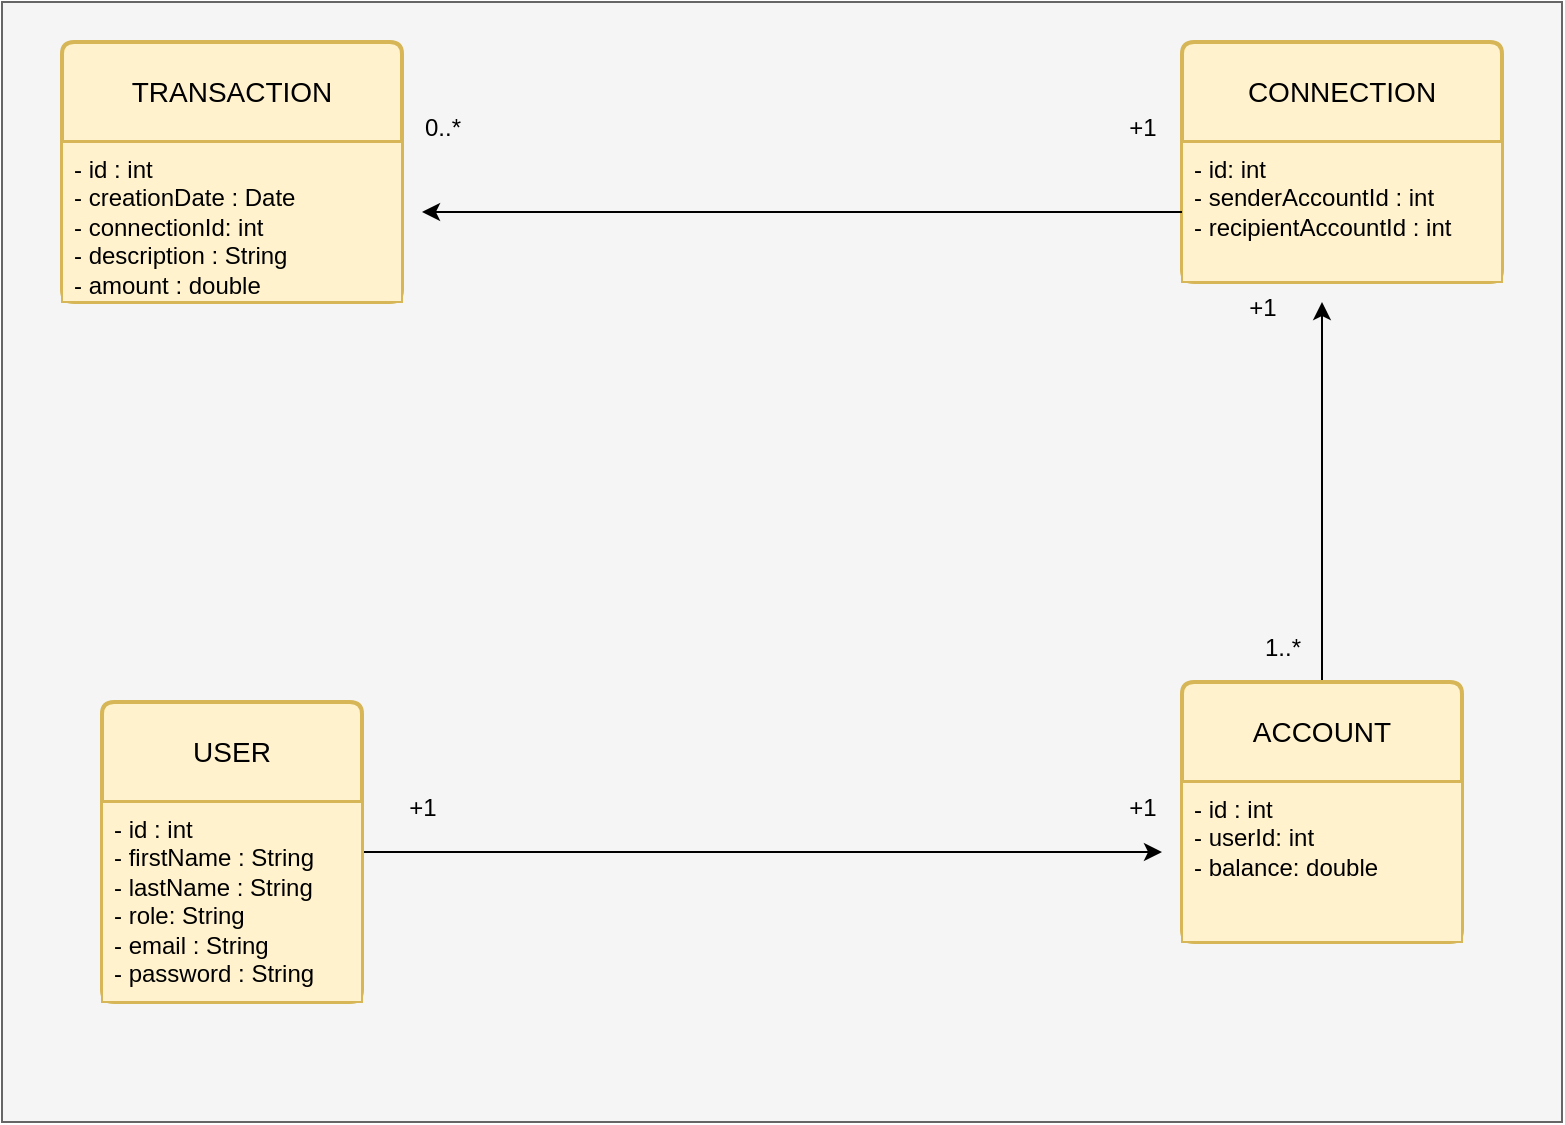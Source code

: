 <mxfile version="24.0.5" type="device">
  <diagram id="R2lEEEUBdFMjLlhIrx00" name="Page-1">
    <mxGraphModel dx="584" dy="792" grid="1" gridSize="10" guides="1" tooltips="1" connect="1" arrows="1" fold="1" page="1" pageScale="1" pageWidth="850" pageHeight="1100" math="0" shadow="0" extFonts="Permanent Marker^https://fonts.googleapis.com/css?family=Permanent+Marker">
      <root>
        <mxCell id="0" />
        <mxCell id="1" parent="0" />
        <mxCell id="fXNIb5vrCbK1GHDizLRb-48" value="" style="rounded=0;whiteSpace=wrap;html=1;fillColor=#f5f5f5;fontColor=#333333;strokeColor=#666666;" vertex="1" parent="1">
          <mxGeometry x="890" y="20" width="780" height="560" as="geometry" />
        </mxCell>
        <mxCell id="fXNIb5vrCbK1GHDizLRb-41" style="edgeStyle=orthogonalEdgeStyle;rounded=0;orthogonalLoop=1;jettySize=auto;html=1;" edge="1" parent="1" source="fXNIb5vrCbK1GHDizLRb-9">
          <mxGeometry relative="1" as="geometry">
            <mxPoint x="1470" y="445" as="targetPoint" />
          </mxGeometry>
        </mxCell>
        <mxCell id="fXNIb5vrCbK1GHDizLRb-9" value="USER" style="swimlane;childLayout=stackLayout;horizontal=1;startSize=50;horizontalStack=0;rounded=1;fontSize=14;fontStyle=0;strokeWidth=2;resizeParent=0;resizeLast=1;shadow=0;dashed=0;align=center;arcSize=4;whiteSpace=wrap;html=1;fillColor=#fff2cc;strokeColor=#d6b656;" vertex="1" parent="1">
          <mxGeometry x="940" y="370" width="130" height="150" as="geometry" />
        </mxCell>
        <mxCell id="fXNIb5vrCbK1GHDizLRb-10" value="- id : int&lt;div&gt;- firstName : String&lt;/div&gt;&lt;div&gt;- lastName : String&lt;/div&gt;&lt;div&gt;- role: String&lt;/div&gt;&lt;div&gt;- email : String&lt;/div&gt;&lt;div&gt;- password : String&lt;/div&gt;&lt;div&gt;&lt;br&gt;&lt;/div&gt;" style="align=left;strokeColor=#d6b656;fillColor=#fff2cc;spacingLeft=4;fontSize=12;verticalAlign=top;resizable=0;rotatable=0;part=1;html=1;" vertex="1" parent="fXNIb5vrCbK1GHDizLRb-9">
          <mxGeometry y="50" width="130" height="100" as="geometry" />
        </mxCell>
        <mxCell id="fXNIb5vrCbK1GHDizLRb-14" value="TRANSACTION" style="swimlane;childLayout=stackLayout;horizontal=1;startSize=50;horizontalStack=0;rounded=1;fontSize=14;fontStyle=0;strokeWidth=2;resizeParent=0;resizeLast=1;shadow=0;dashed=0;align=center;arcSize=4;whiteSpace=wrap;html=1;fillColor=#fff2cc;strokeColor=#d6b656;" vertex="1" parent="1">
          <mxGeometry x="920" y="40" width="170" height="130" as="geometry" />
        </mxCell>
        <mxCell id="fXNIb5vrCbK1GHDizLRb-15" value="- id : int&lt;div&gt;- creationDate : Date&lt;br&gt;&lt;div&gt;- connectionId: int&lt;/div&gt;&lt;div&gt;- description : String&lt;/div&gt;&lt;div&gt;- amount : double&lt;/div&gt;&lt;/div&gt;" style="align=left;strokeColor=#d6b656;fillColor=#fff2cc;spacingLeft=4;fontSize=12;verticalAlign=top;resizable=0;rotatable=0;part=1;html=1;" vertex="1" parent="fXNIb5vrCbK1GHDizLRb-14">
          <mxGeometry y="50" width="170" height="80" as="geometry" />
        </mxCell>
        <mxCell id="fXNIb5vrCbK1GHDizLRb-16" value="CONNECTION" style="swimlane;childLayout=stackLayout;horizontal=1;startSize=50;horizontalStack=0;rounded=1;fontSize=14;fontStyle=0;strokeWidth=2;resizeParent=0;resizeLast=1;shadow=0;dashed=0;align=center;arcSize=4;whiteSpace=wrap;html=1;fillColor=#fff2cc;strokeColor=#d6b656;" vertex="1" parent="1">
          <mxGeometry x="1480" y="40" width="160" height="120" as="geometry" />
        </mxCell>
        <mxCell id="fXNIb5vrCbK1GHDizLRb-17" value="- id: int&lt;div&gt;- senderAccountId : int&lt;br&gt;- recipientAccountId : int&lt;div&gt;&lt;br&gt;&lt;/div&gt;&lt;/div&gt;" style="align=left;strokeColor=#d6b656;fillColor=#fff2cc;spacingLeft=4;fontSize=12;verticalAlign=top;resizable=0;rotatable=0;part=1;html=1;" vertex="1" parent="fXNIb5vrCbK1GHDizLRb-16">
          <mxGeometry y="50" width="160" height="70" as="geometry" />
        </mxCell>
        <mxCell id="fXNIb5vrCbK1GHDizLRb-40" style="edgeStyle=orthogonalEdgeStyle;rounded=0;orthogonalLoop=1;jettySize=auto;html=1;" edge="1" parent="1" source="fXNIb5vrCbK1GHDizLRb-21">
          <mxGeometry relative="1" as="geometry">
            <mxPoint x="1550" y="170" as="targetPoint" />
          </mxGeometry>
        </mxCell>
        <mxCell id="fXNIb5vrCbK1GHDizLRb-21" value="ACCOUNT" style="swimlane;childLayout=stackLayout;horizontal=1;startSize=50;horizontalStack=0;rounded=1;fontSize=14;fontStyle=0;strokeWidth=2;resizeParent=0;resizeLast=1;shadow=0;dashed=0;align=center;arcSize=4;whiteSpace=wrap;html=1;fillColor=#fff2cc;strokeColor=#d6b656;" vertex="1" parent="1">
          <mxGeometry x="1480" y="360" width="140" height="130" as="geometry" />
        </mxCell>
        <mxCell id="fXNIb5vrCbK1GHDizLRb-22" value="- id : int&lt;div&gt;- userId: int&lt;br&gt;&lt;div&gt;- balance: double&lt;/div&gt;&lt;div&gt;&lt;br&gt;&lt;/div&gt;&lt;div&gt;&lt;br&gt;&lt;/div&gt;&lt;/div&gt;" style="align=left;strokeColor=#d6b656;fillColor=#fff2cc;spacingLeft=4;fontSize=12;verticalAlign=top;resizable=0;rotatable=0;part=1;html=1;" vertex="1" parent="fXNIb5vrCbK1GHDizLRb-21">
          <mxGeometry y="50" width="140" height="80" as="geometry" />
        </mxCell>
        <mxCell id="fXNIb5vrCbK1GHDizLRb-33" value="+1" style="text;html=1;align=center;verticalAlign=middle;resizable=0;points=[];autosize=1;strokeColor=none;fillColor=none;" vertex="1" parent="1">
          <mxGeometry x="1440" y="68" width="40" height="30" as="geometry" />
        </mxCell>
        <mxCell id="fXNIb5vrCbK1GHDizLRb-34" value="0..*" style="text;html=1;align=center;verticalAlign=middle;resizable=0;points=[];autosize=1;strokeColor=none;fillColor=none;" vertex="1" parent="1">
          <mxGeometry x="1090" y="68" width="40" height="30" as="geometry" />
        </mxCell>
        <mxCell id="fXNIb5vrCbK1GHDizLRb-36" style="edgeStyle=orthogonalEdgeStyle;rounded=0;orthogonalLoop=1;jettySize=auto;html=1;" edge="1" parent="1" source="fXNIb5vrCbK1GHDizLRb-17">
          <mxGeometry relative="1" as="geometry">
            <mxPoint x="1100" y="125" as="targetPoint" />
          </mxGeometry>
        </mxCell>
        <mxCell id="fXNIb5vrCbK1GHDizLRb-42" value="+1" style="text;html=1;align=center;verticalAlign=middle;resizable=0;points=[];autosize=1;strokeColor=none;fillColor=none;" vertex="1" parent="1">
          <mxGeometry x="1080" y="408" width="40" height="30" as="geometry" />
        </mxCell>
        <mxCell id="fXNIb5vrCbK1GHDizLRb-43" value="+1" style="text;html=1;align=center;verticalAlign=middle;resizable=0;points=[];autosize=1;strokeColor=none;fillColor=none;" vertex="1" parent="1">
          <mxGeometry x="1440" y="408" width="40" height="30" as="geometry" />
        </mxCell>
        <mxCell id="fXNIb5vrCbK1GHDizLRb-44" value="1..*" style="text;html=1;align=center;verticalAlign=middle;resizable=0;points=[];autosize=1;strokeColor=none;fillColor=none;" vertex="1" parent="1">
          <mxGeometry x="1510" y="328" width="40" height="30" as="geometry" />
        </mxCell>
        <mxCell id="fXNIb5vrCbK1GHDizLRb-45" value="+1" style="text;html=1;align=center;verticalAlign=middle;resizable=0;points=[];autosize=1;strokeColor=none;fillColor=none;" vertex="1" parent="1">
          <mxGeometry x="1500" y="158" width="40" height="30" as="geometry" />
        </mxCell>
      </root>
    </mxGraphModel>
  </diagram>
</mxfile>

